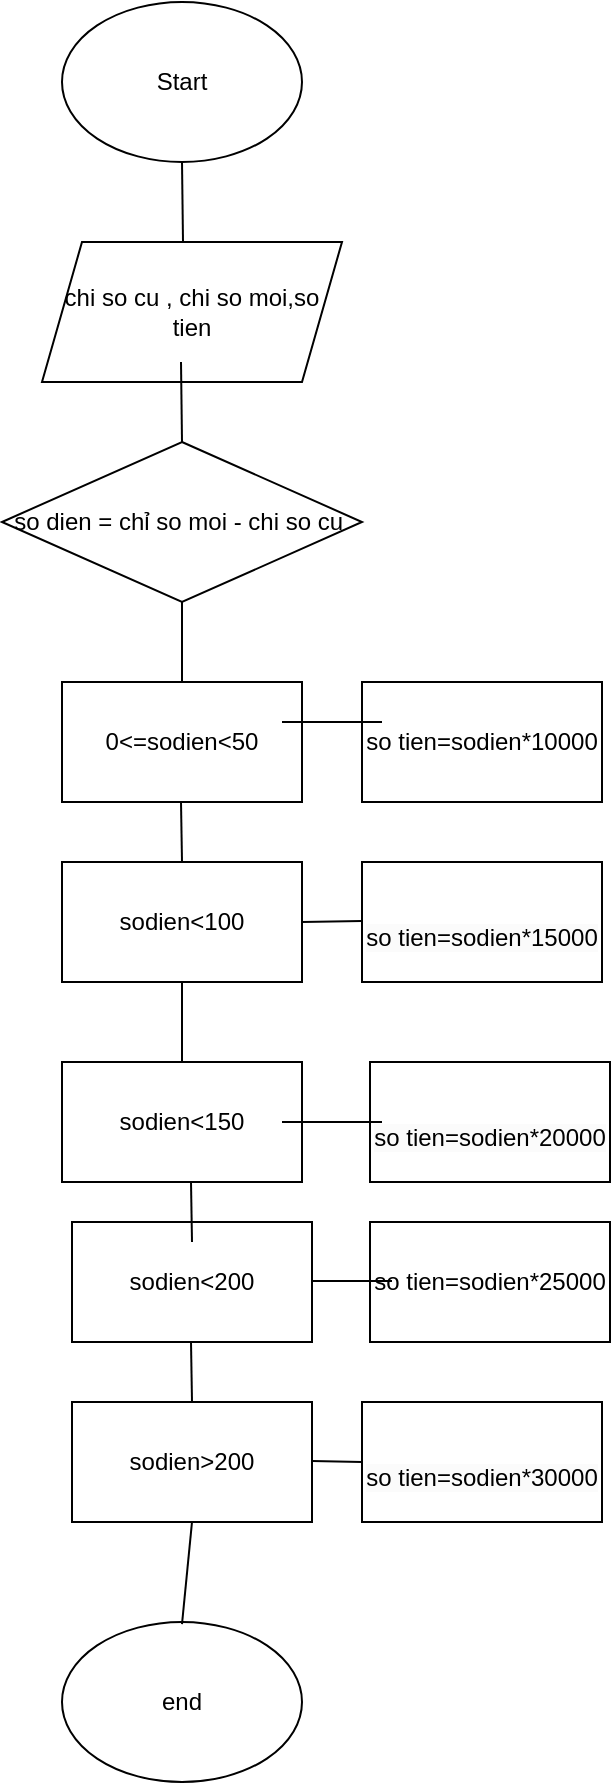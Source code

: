 <mxfile version="22.1.0" type="device">
  <diagram name="Trang-1" id="kh8Yd9Y-Wxe4TS9DSYnQ">
    <mxGraphModel dx="273" dy="573" grid="1" gridSize="10" guides="1" tooltips="1" connect="1" arrows="1" fold="1" page="1" pageScale="1" pageWidth="827" pageHeight="1169" math="0" shadow="0">
      <root>
        <mxCell id="0" />
        <mxCell id="1" parent="0" />
        <mxCell id="HdeiCZnBcyUNcCeVX872-1" value="Start" style="ellipse;whiteSpace=wrap;html=1;" vertex="1" parent="1">
          <mxGeometry x="200" y="10" width="120" height="80" as="geometry" />
        </mxCell>
        <mxCell id="HdeiCZnBcyUNcCeVX872-2" value="chi so cu , chi so moi,so tien" style="shape=parallelogram;perimeter=parallelogramPerimeter;whiteSpace=wrap;html=1;fixedSize=1;" vertex="1" parent="1">
          <mxGeometry x="190" y="130" width="150" height="70" as="geometry" />
        </mxCell>
        <mxCell id="HdeiCZnBcyUNcCeVX872-5" value="end" style="ellipse;whiteSpace=wrap;html=1;" vertex="1" parent="1">
          <mxGeometry x="200" y="820" width="120" height="80" as="geometry" />
        </mxCell>
        <mxCell id="HdeiCZnBcyUNcCeVX872-6" value="" style="endArrow=none;html=1;rounded=0;exitX=0.5;exitY=0;exitDx=0;exitDy=0;entryX=0.5;entryY=1;entryDx=0;entryDy=0;" edge="1" parent="1" target="HdeiCZnBcyUNcCeVX872-1">
          <mxGeometry width="50" height="50" relative="1" as="geometry">
            <mxPoint x="260.5" y="130" as="sourcePoint" />
            <mxPoint x="250" y="80" as="targetPoint" />
          </mxGeometry>
        </mxCell>
        <mxCell id="HdeiCZnBcyUNcCeVX872-7" value="" style="endArrow=none;html=1;rounded=0;" edge="1" parent="1">
          <mxGeometry width="50" height="50" relative="1" as="geometry">
            <mxPoint x="260" y="230" as="sourcePoint" />
            <mxPoint x="259.5" y="190" as="targetPoint" />
          </mxGeometry>
        </mxCell>
        <mxCell id="HdeiCZnBcyUNcCeVX872-10" value="so dien = chỉ so moi - chi so cu&amp;nbsp;" style="rhombus;whiteSpace=wrap;html=1;" vertex="1" parent="1">
          <mxGeometry x="170" y="230" width="180" height="80" as="geometry" />
        </mxCell>
        <mxCell id="HdeiCZnBcyUNcCeVX872-11" value="0&amp;lt;=sodien&amp;lt;50" style="rounded=0;whiteSpace=wrap;html=1;" vertex="1" parent="1">
          <mxGeometry x="200" y="350" width="120" height="60" as="geometry" />
        </mxCell>
        <mxCell id="HdeiCZnBcyUNcCeVX872-12" value="so tien=sodien*10000" style="rounded=0;whiteSpace=wrap;html=1;" vertex="1" parent="1">
          <mxGeometry x="350" y="350" width="120" height="60" as="geometry" />
        </mxCell>
        <mxCell id="HdeiCZnBcyUNcCeVX872-13" value="sodien&amp;lt;100" style="rounded=0;whiteSpace=wrap;html=1;" vertex="1" parent="1">
          <mxGeometry x="200" y="440" width="120" height="60" as="geometry" />
        </mxCell>
        <mxCell id="HdeiCZnBcyUNcCeVX872-14" value="&lt;br&gt;&lt;span style=&quot;color: rgb(0, 0, 0); font-family: Helvetica; font-size: 12px; font-style: normal; font-variant-ligatures: normal; font-variant-caps: normal; font-weight: 400; letter-spacing: normal; orphans: 2; text-align: center; text-indent: 0px; text-transform: none; widows: 2; word-spacing: 0px; -webkit-text-stroke-width: 0px; background-color: rgb(251, 251, 251); text-decoration-thickness: initial; text-decoration-style: initial; text-decoration-color: initial; float: none; display: inline !important;&quot;&gt;so tien=sodien*15000&lt;/span&gt;" style="rounded=0;whiteSpace=wrap;html=1;" vertex="1" parent="1">
          <mxGeometry x="350" y="440" width="120" height="60" as="geometry" />
        </mxCell>
        <mxCell id="HdeiCZnBcyUNcCeVX872-15" value="sodien&amp;lt;150" style="rounded=0;whiteSpace=wrap;html=1;" vertex="1" parent="1">
          <mxGeometry x="200" y="540" width="120" height="60" as="geometry" />
        </mxCell>
        <mxCell id="HdeiCZnBcyUNcCeVX872-16" value="&lt;br&gt;&lt;span style=&quot;color: rgb(0, 0, 0); font-family: Helvetica; font-size: 12px; font-style: normal; font-variant-ligatures: normal; font-variant-caps: normal; font-weight: 400; letter-spacing: normal; orphans: 2; text-align: center; text-indent: 0px; text-transform: none; widows: 2; word-spacing: 0px; -webkit-text-stroke-width: 0px; background-color: rgb(251, 251, 251); text-decoration-thickness: initial; text-decoration-style: initial; text-decoration-color: initial; float: none; display: inline !important;&quot;&gt;so tien=sodien*20000&lt;/span&gt;&lt;br&gt;" style="rounded=0;whiteSpace=wrap;html=1;" vertex="1" parent="1">
          <mxGeometry x="354" y="540" width="120" height="60" as="geometry" />
        </mxCell>
        <mxCell id="HdeiCZnBcyUNcCeVX872-17" value="sodien&amp;lt;200" style="rounded=0;whiteSpace=wrap;html=1;" vertex="1" parent="1">
          <mxGeometry x="205" y="620" width="120" height="60" as="geometry" />
        </mxCell>
        <mxCell id="HdeiCZnBcyUNcCeVX872-18" value="so tien=sodien*25000" style="rounded=0;whiteSpace=wrap;html=1;" vertex="1" parent="1">
          <mxGeometry x="354" y="620" width="120" height="60" as="geometry" />
        </mxCell>
        <mxCell id="HdeiCZnBcyUNcCeVX872-19" value="sodien&amp;gt;200" style="rounded=0;whiteSpace=wrap;html=1;" vertex="1" parent="1">
          <mxGeometry x="205" y="710" width="120" height="60" as="geometry" />
        </mxCell>
        <mxCell id="HdeiCZnBcyUNcCeVX872-20" value="&lt;br&gt;&lt;span style=&quot;color: rgb(0, 0, 0); font-family: Helvetica; font-size: 12px; font-style: normal; font-variant-ligatures: normal; font-variant-caps: normal; font-weight: 400; letter-spacing: normal; orphans: 2; text-align: center; text-indent: 0px; text-transform: none; widows: 2; word-spacing: 0px; -webkit-text-stroke-width: 0px; background-color: rgb(251, 251, 251); text-decoration-thickness: initial; text-decoration-style: initial; text-decoration-color: initial; float: none; display: inline !important;&quot;&gt;so tien=sodien*30000&lt;/span&gt;&lt;br&gt;" style="rounded=0;whiteSpace=wrap;html=1;" vertex="1" parent="1">
          <mxGeometry x="350" y="710" width="120" height="60" as="geometry" />
        </mxCell>
        <mxCell id="HdeiCZnBcyUNcCeVX872-22" value="" style="endArrow=none;html=1;rounded=0;" edge="1" parent="1">
          <mxGeometry width="50" height="50" relative="1" as="geometry">
            <mxPoint x="260" y="350" as="sourcePoint" />
            <mxPoint x="260" y="310" as="targetPoint" />
          </mxGeometry>
        </mxCell>
        <mxCell id="HdeiCZnBcyUNcCeVX872-23" value="" style="endArrow=none;html=1;rounded=0;" edge="1" parent="1">
          <mxGeometry width="50" height="50" relative="1" as="geometry">
            <mxPoint x="260" y="440" as="sourcePoint" />
            <mxPoint x="259.5" y="410" as="targetPoint" />
          </mxGeometry>
        </mxCell>
        <mxCell id="HdeiCZnBcyUNcCeVX872-25" value="" style="endArrow=none;html=1;rounded=0;" edge="1" parent="1" source="HdeiCZnBcyUNcCeVX872-15">
          <mxGeometry width="50" height="50" relative="1" as="geometry">
            <mxPoint x="210" y="550" as="sourcePoint" />
            <mxPoint x="260" y="500" as="targetPoint" />
          </mxGeometry>
        </mxCell>
        <mxCell id="HdeiCZnBcyUNcCeVX872-27" value="" style="endArrow=none;html=1;rounded=0;" edge="1" parent="1">
          <mxGeometry width="50" height="50" relative="1" as="geometry">
            <mxPoint x="265" y="630" as="sourcePoint" />
            <mxPoint x="264.5" y="600" as="targetPoint" />
          </mxGeometry>
        </mxCell>
        <mxCell id="HdeiCZnBcyUNcCeVX872-28" value="" style="endArrow=none;html=1;rounded=0;exitX=0.5;exitY=0;exitDx=0;exitDy=0;" edge="1" parent="1" source="HdeiCZnBcyUNcCeVX872-19">
          <mxGeometry width="50" height="50" relative="1" as="geometry">
            <mxPoint x="264.5" y="720" as="sourcePoint" />
            <mxPoint x="264.5" y="680" as="targetPoint" />
          </mxGeometry>
        </mxCell>
        <mxCell id="HdeiCZnBcyUNcCeVX872-29" value="" style="endArrow=none;html=1;rounded=0;exitX=0.5;exitY=0.013;exitDx=0;exitDy=0;exitPerimeter=0;entryX=0.5;entryY=1;entryDx=0;entryDy=0;" edge="1" parent="1" source="HdeiCZnBcyUNcCeVX872-5" target="HdeiCZnBcyUNcCeVX872-19">
          <mxGeometry width="50" height="50" relative="1" as="geometry">
            <mxPoint x="268" y="821" as="sourcePoint" />
            <mxPoint x="260" y="780" as="targetPoint" />
          </mxGeometry>
        </mxCell>
        <mxCell id="HdeiCZnBcyUNcCeVX872-30" value="" style="endArrow=none;html=1;rounded=0;" edge="1" parent="1">
          <mxGeometry width="50" height="50" relative="1" as="geometry">
            <mxPoint x="310" y="370" as="sourcePoint" />
            <mxPoint x="360" y="370" as="targetPoint" />
          </mxGeometry>
        </mxCell>
        <mxCell id="HdeiCZnBcyUNcCeVX872-32" value="" style="endArrow=none;html=1;rounded=0;" edge="1" parent="1">
          <mxGeometry width="50" height="50" relative="1" as="geometry">
            <mxPoint x="320" y="470" as="sourcePoint" />
            <mxPoint x="350" y="469.5" as="targetPoint" />
          </mxGeometry>
        </mxCell>
        <mxCell id="HdeiCZnBcyUNcCeVX872-33" value="" style="endArrow=none;html=1;rounded=0;" edge="1" parent="1">
          <mxGeometry width="50" height="50" relative="1" as="geometry">
            <mxPoint x="310" y="570" as="sourcePoint" />
            <mxPoint x="360" y="570" as="targetPoint" />
          </mxGeometry>
        </mxCell>
        <mxCell id="HdeiCZnBcyUNcCeVX872-34" value="" style="endArrow=none;html=1;rounded=0;" edge="1" parent="1">
          <mxGeometry width="50" height="50" relative="1" as="geometry">
            <mxPoint x="325" y="649.5" as="sourcePoint" />
            <mxPoint x="365" y="649.5" as="targetPoint" />
          </mxGeometry>
        </mxCell>
        <mxCell id="HdeiCZnBcyUNcCeVX872-35" value="" style="endArrow=none;html=1;rounded=0;" edge="1" parent="1">
          <mxGeometry width="50" height="50" relative="1" as="geometry">
            <mxPoint x="325" y="739.5" as="sourcePoint" />
            <mxPoint x="350" y="740" as="targetPoint" />
          </mxGeometry>
        </mxCell>
      </root>
    </mxGraphModel>
  </diagram>
</mxfile>
